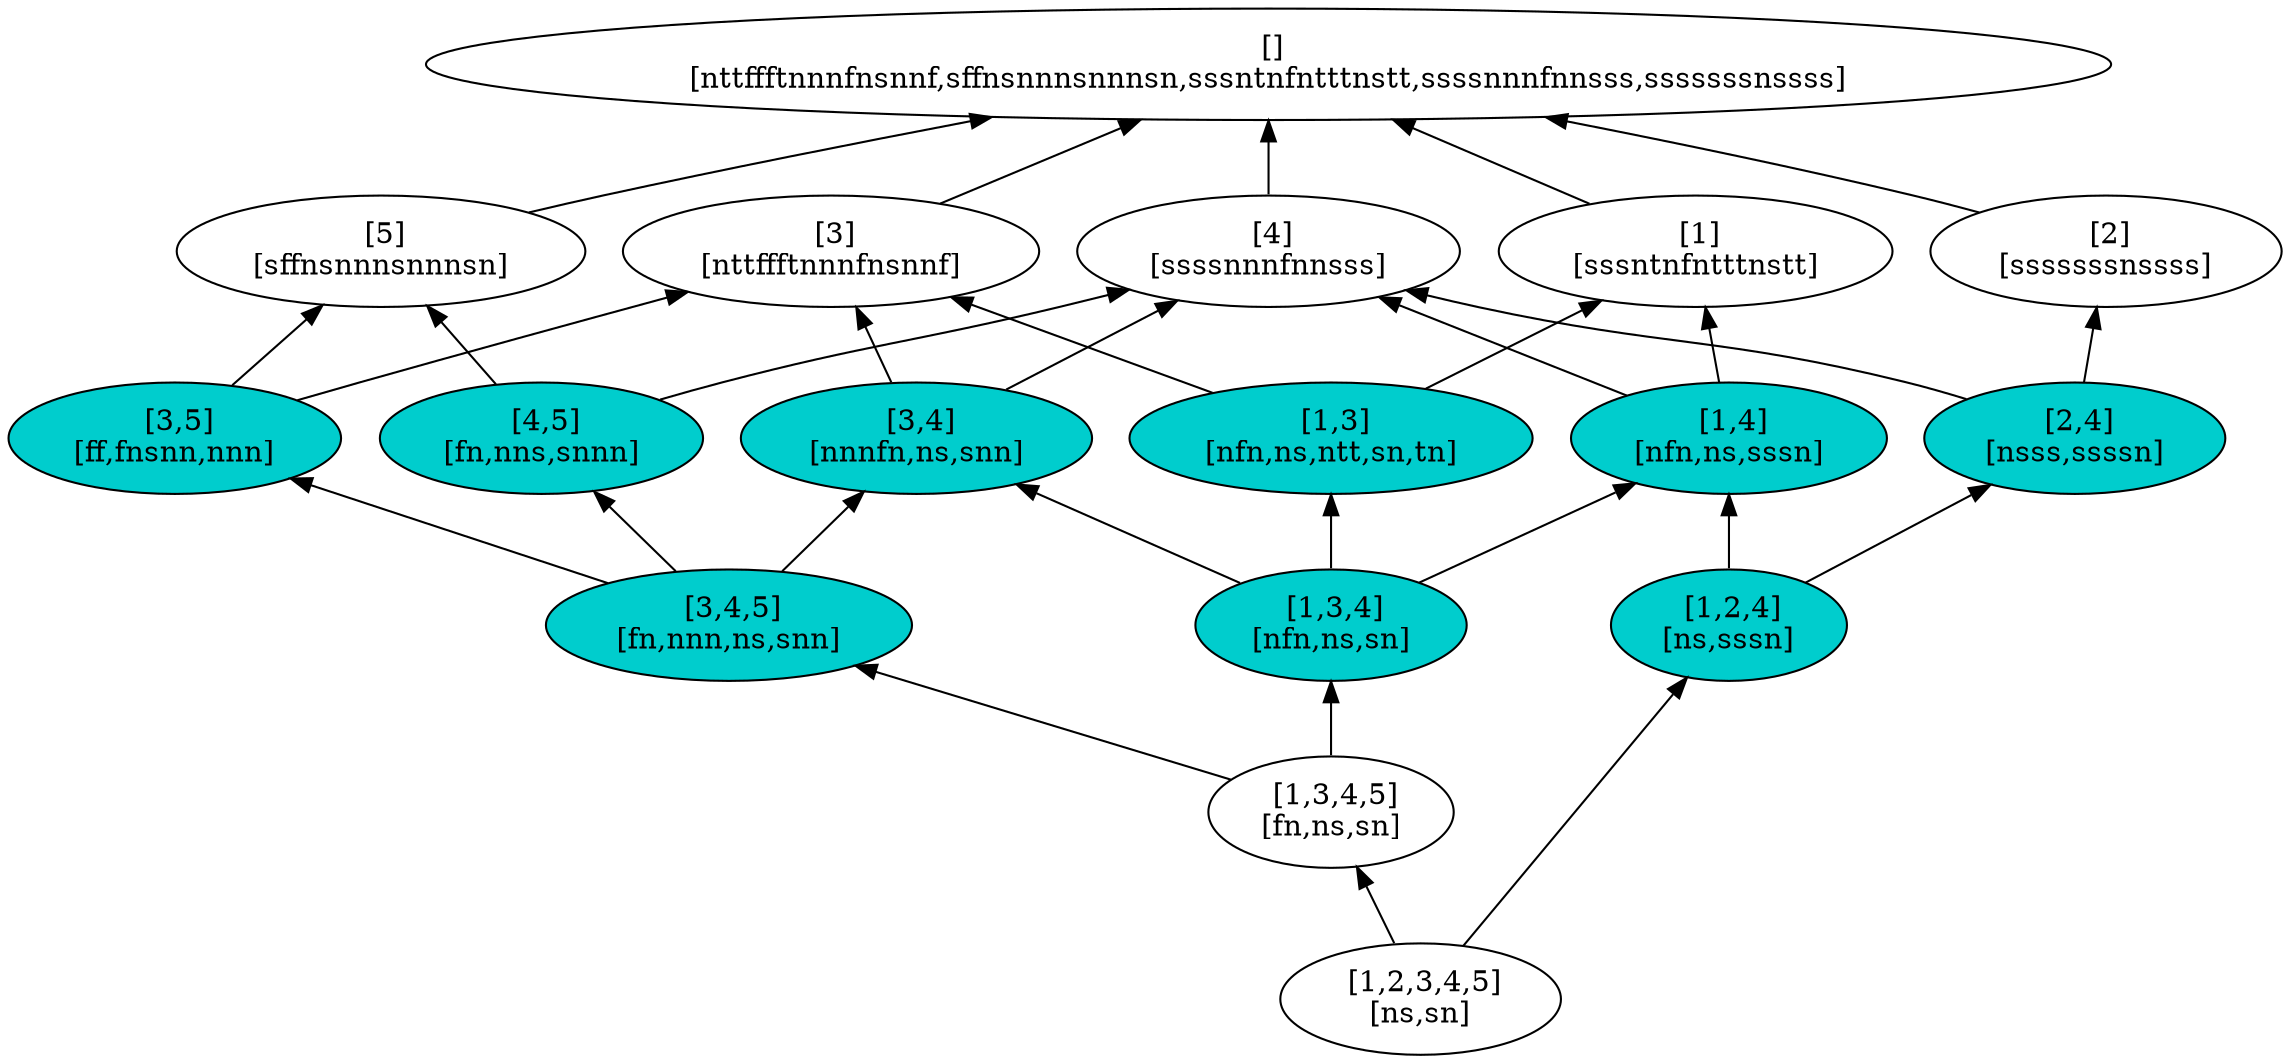 digraph G {
Graph [rankdir=BT]
24 [label=" []\n[nttffftnnnfnsnnf,sffnsnnnsnnnsn,sssntnfntttnstt,ssssnnnfnnsss,sssssssnssss]"]
40 [label=" [5]\n[sffnsnnnsnnnsn]"]
55 [label=" [4,5]\n[fn,nns,snnn]",style="filled", color="black", fillcolor="cyan3"]
69 [label=" [3,4,5]\n[fn,nnn,ns,snn]",style="filled", color="black", fillcolor="cyan3"]
82 [label=" [1,3,4,5]\n[fn,ns,sn]"]
94 [label=" [1,2,3,4,5]\n[ns,sn]"]
105 [label=" [3,5]\n[ff,fnsnn,nnn]",style="filled", color="black", fillcolor="cyan3"]
120 [label=" [4]\n[ssssnnnfnnsss]"]
136 [label=" [3,4]\n[nnnfn,ns,snn]",style="filled", color="black", fillcolor="cyan3"]
151 [label=" [1,3,4]\n[nfn,ns,sn]",style="filled", color="black", fillcolor="cyan3"]
165 [label=" [2,4]\n[nsss,ssssn]",style="filled", color="black", fillcolor="cyan3"]
178 [label=" [1,2,4]\n[ns,sssn]",style="filled", color="black", fillcolor="cyan3"]
191 [label=" [1,4]\n[nfn,ns,sssn]",style="filled", color="black", fillcolor="cyan3"]
207 [label=" [3]\n[nttffftnnnfnsnnf]"]
224 [label=" [1,3]\n[nfn,ns,ntt,sn,tn]",style="filled", color="black", fillcolor="cyan3"]
239 [label=" [2]\n[sssssssnssss]"]
254 [label=" [1]\n[sssntnfntttnstt]"]
40->24
55->40
55->120
69->55
69->105
69->136
82->69
82->151
94->82
94->178
105->40
105->207
120->24
136->120
136->207
151->136
151->191
151->224
165->120
165->239
178->165
178->191
191->120
191->254
207->24
224->207
224->254
239->24
254->24
}